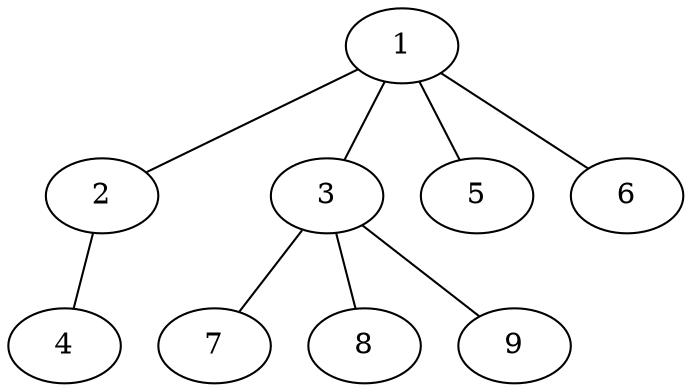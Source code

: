 graph molecule_2231 {
	1	 [chem=C];
	2	 [chem=C];
	1 -- 2	 [valence=1];
	3	 [chem=C];
	1 -- 3	 [valence=1];
	5	 [chem=H];
	1 -- 5	 [valence=1];
	6	 [chem=H];
	1 -- 6	 [valence=1];
	4	 [chem=N];
	2 -- 4	 [valence=3];
	7	 [chem=H];
	3 -- 7	 [valence=1];
	8	 [chem=H];
	3 -- 8	 [valence=1];
	9	 [chem=H];
	3 -- 9	 [valence=1];
}
